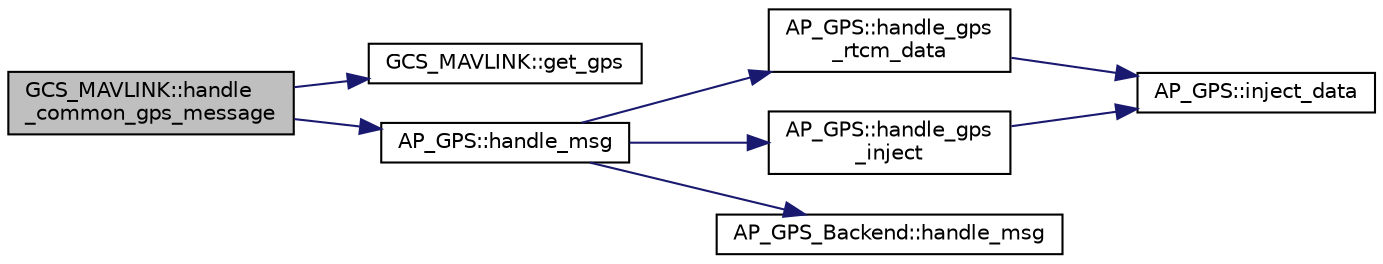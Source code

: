 digraph "GCS_MAVLINK::handle_common_gps_message"
{
 // INTERACTIVE_SVG=YES
  edge [fontname="Helvetica",fontsize="10",labelfontname="Helvetica",labelfontsize="10"];
  node [fontname="Helvetica",fontsize="10",shape=record];
  rankdir="LR";
  Node1 [label="GCS_MAVLINK::handle\l_common_gps_message",height=0.2,width=0.4,color="black", fillcolor="grey75", style="filled", fontcolor="black"];
  Node1 -> Node2 [color="midnightblue",fontsize="10",style="solid",fontname="Helvetica"];
  Node2 [label="GCS_MAVLINK::get_gps",height=0.2,width=0.4,color="black", fillcolor="white", style="filled",URL="$structGCS__MAVLINK.html#a1533fe8d6e2c89b68529f330e8653c39"];
  Node1 -> Node3 [color="midnightblue",fontsize="10",style="solid",fontname="Helvetica"];
  Node3 [label="AP_GPS::handle_msg",height=0.2,width=0.4,color="black", fillcolor="white", style="filled",URL="$classAP__GPS.html#a3074764330bd4dfd9da851b59a6df2ed"];
  Node3 -> Node4 [color="midnightblue",fontsize="10",style="solid",fontname="Helvetica"];
  Node4 [label="AP_GPS::handle_gps\l_rtcm_data",height=0.2,width=0.4,color="black", fillcolor="white", style="filled",URL="$classAP__GPS.html#a09fc3eb0ae4581f5d34d180431b0295f"];
  Node4 -> Node5 [color="midnightblue",fontsize="10",style="solid",fontname="Helvetica"];
  Node5 [label="AP_GPS::inject_data",height=0.2,width=0.4,color="black", fillcolor="white", style="filled",URL="$classAP__GPS.html#aa712de51140898ff1942d428e2008ee7"];
  Node3 -> Node6 [color="midnightblue",fontsize="10",style="solid",fontname="Helvetica"];
  Node6 [label="AP_GPS::handle_gps\l_inject",height=0.2,width=0.4,color="black", fillcolor="white", style="filled",URL="$classAP__GPS.html#ab23fbd832b645879b3a7a8db446aef03"];
  Node6 -> Node5 [color="midnightblue",fontsize="10",style="solid",fontname="Helvetica"];
  Node3 -> Node7 [color="midnightblue",fontsize="10",style="solid",fontname="Helvetica"];
  Node7 [label="AP_GPS_Backend::handle_msg",height=0.2,width=0.4,color="black", fillcolor="white", style="filled",URL="$classAP__GPS__Backend.html#a5c024a64031affcfe0874e92756d3d88"];
}
